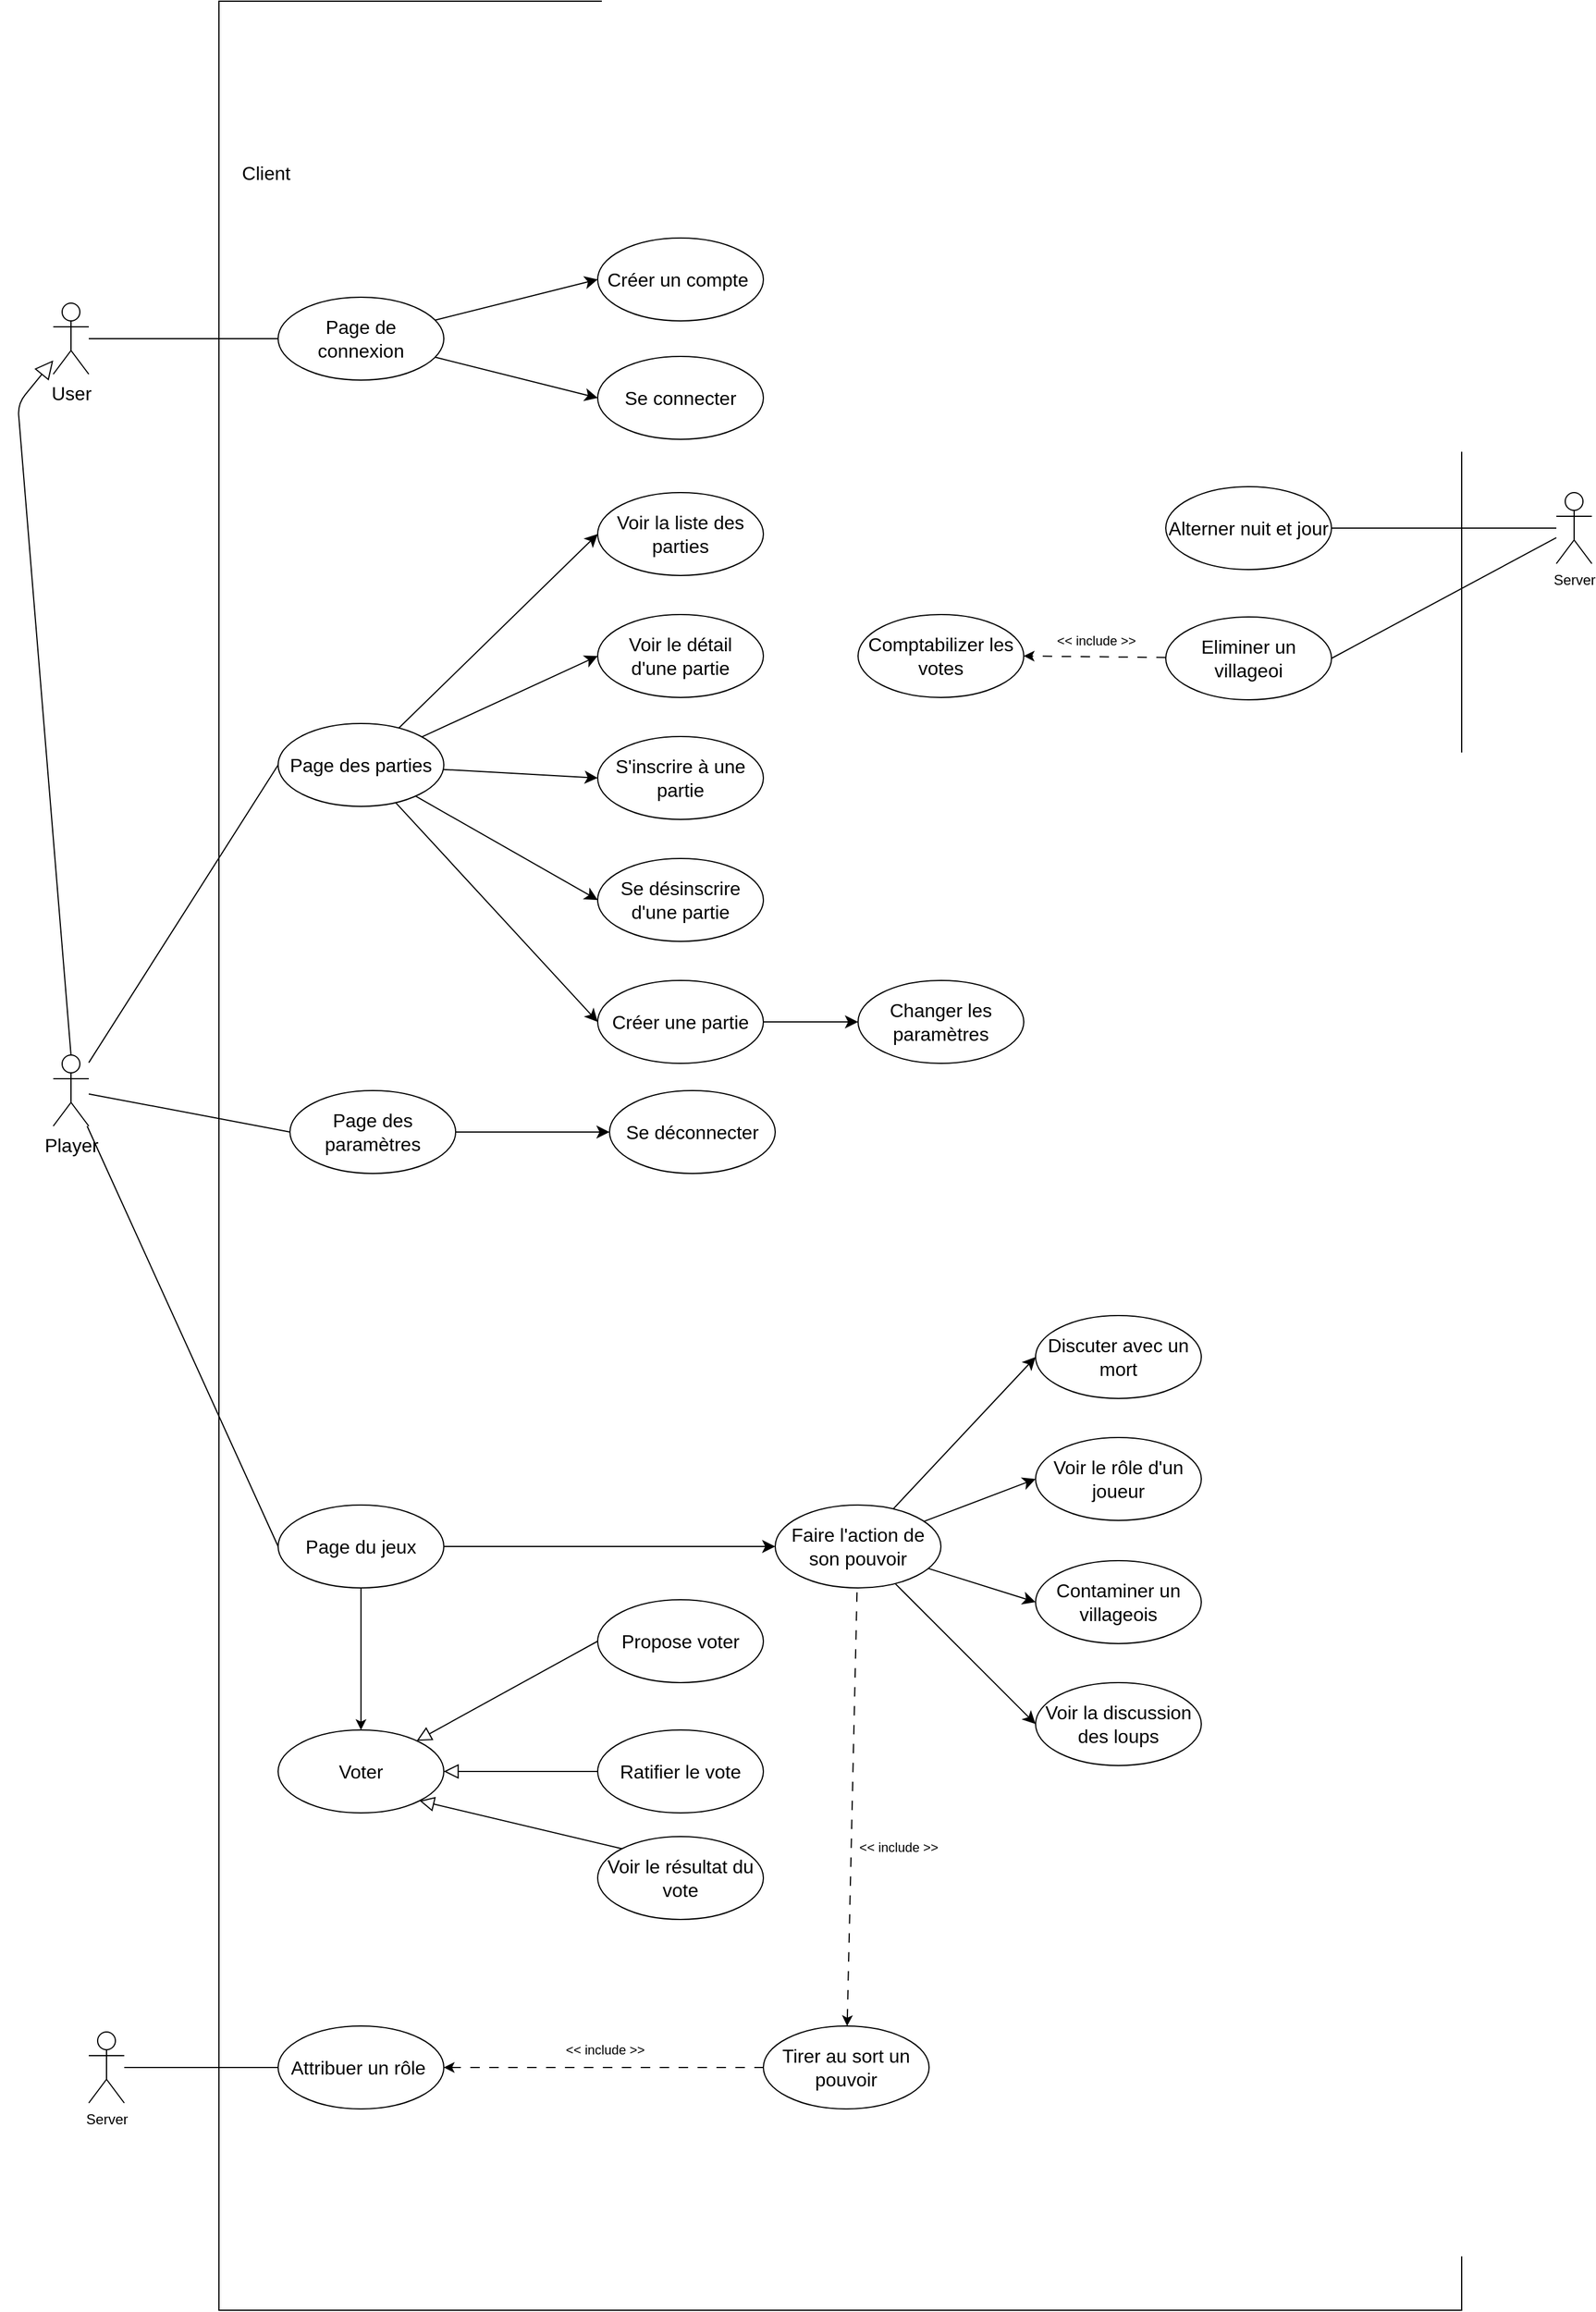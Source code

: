 <mxfile>
    <diagram name="Page-1" id="aSOdbRMpBCBLWnjGmdwC">
        <mxGraphModel dx="2387" dy="2569" grid="1" gridSize="10" guides="1" tooltips="1" connect="1" arrows="1" fold="1" page="1" pageScale="1" pageWidth="850" pageHeight="1100" math="0" shadow="0">
            <root>
                <mxCell id="0"/>
                <mxCell id="1" parent="0"/>
                <mxCell id="16" value="" style="html=1;whiteSpace=wrap;fontSize=16;" parent="1" vertex="1">
                    <mxGeometry x="1120" y="-50" width="1050" height="1950" as="geometry"/>
                </mxCell>
                <mxCell id="17" value="Client" style="text;html=1;strokeColor=none;fillColor=none;align=center;verticalAlign=middle;whiteSpace=wrap;rounded=0;fontSize=16;" parent="1" vertex="1">
                    <mxGeometry x="1130" y="80" width="60" height="30" as="geometry"/>
                </mxCell>
                <mxCell id="18" style="edgeStyle=none;curved=1;rounded=0;orthogonalLoop=1;jettySize=auto;html=1;entryX=0;entryY=0.5;entryDx=0;entryDy=0;fontSize=12;startSize=8;endSize=8;endArrow=none;endFill=0;" parent="1" source="23" target="57" edge="1">
                    <mxGeometry relative="1" as="geometry"/>
                </mxCell>
                <mxCell id="20" style="edgeStyle=none;curved=1;rounded=0;orthogonalLoop=1;jettySize=auto;html=1;entryX=0;entryY=0.5;entryDx=0;entryDy=0;fontSize=12;startSize=8;endSize=8;endArrow=none;endFill=0;" parent="1" source="23" target="46" edge="1">
                    <mxGeometry relative="1" as="geometry"/>
                </mxCell>
                <mxCell id="22" style="edgeStyle=none;curved=1;rounded=0;orthogonalLoop=1;jettySize=auto;html=1;entryX=0;entryY=0.5;entryDx=0;entryDy=0;fontSize=12;startSize=8;endSize=8;endArrow=none;endFill=0;" parent="1" source="23" target="30" edge="1">
                    <mxGeometry relative="1" as="geometry"/>
                </mxCell>
                <mxCell id="201" style="edgeStyle=none;html=1;exitX=0.5;exitY=0;exitDx=0;exitDy=0;exitPerimeter=0;endArrow=block;endFill=0;endSize=13;" parent="1" source="23" target="88" edge="1">
                    <mxGeometry relative="1" as="geometry">
                        <Array as="points">
                            <mxPoint x="950" y="290"/>
                        </Array>
                    </mxGeometry>
                </mxCell>
                <mxCell id="23" value="Player" style="shape=umlActor;verticalLabelPosition=bottom;verticalAlign=top;html=1;fontSize=16;" parent="1" vertex="1">
                    <mxGeometry x="980" y="840" width="30" height="60" as="geometry"/>
                </mxCell>
                <mxCell id="48" value="" style="group" parent="1" vertex="1" connectable="0">
                    <mxGeometry x="1170" y="365" width="680" height="1215" as="geometry"/>
                </mxCell>
                <mxCell id="49" value="Voir la liste des parties" style="ellipse;whiteSpace=wrap;html=1;fontSize=16;" parent="48" vertex="1">
                    <mxGeometry x="270" width="140" height="70" as="geometry"/>
                </mxCell>
                <mxCell id="50" value="Voir le détail &lt;br&gt;d'une partie" style="ellipse;whiteSpace=wrap;html=1;fontSize=16;" parent="48" vertex="1">
                    <mxGeometry x="270" y="103" width="140" height="70" as="geometry"/>
                </mxCell>
                <mxCell id="51" value="S'inscrire à une partie" style="ellipse;whiteSpace=wrap;html=1;fontSize=16;" parent="48" vertex="1">
                    <mxGeometry x="270" y="206" width="140" height="70" as="geometry"/>
                </mxCell>
                <mxCell id="52" value="Se désinscrire &lt;br&gt;d'une partie" style="ellipse;whiteSpace=wrap;html=1;fontSize=16;" parent="48" vertex="1">
                    <mxGeometry x="270" y="309" width="140" height="70" as="geometry"/>
                </mxCell>
                <mxCell id="53" value="Créer une partie" style="ellipse;whiteSpace=wrap;html=1;fontSize=16;" parent="48" vertex="1">
                    <mxGeometry x="270" y="412" width="140" height="70" as="geometry"/>
                </mxCell>
                <mxCell id="54" value="Changer les paramètres" style="ellipse;whiteSpace=wrap;html=1;fontSize=16;" parent="48" vertex="1">
                    <mxGeometry x="490" y="412" width="140" height="70" as="geometry"/>
                </mxCell>
                <mxCell id="57" value="Page des parties" style="ellipse;whiteSpace=wrap;html=1;fontSize=16;" parent="48" vertex="1">
                    <mxGeometry y="195" width="140" height="70" as="geometry"/>
                </mxCell>
                <mxCell id="59" style="edgeStyle=none;curved=1;rounded=0;orthogonalLoop=1;jettySize=auto;html=1;fontSize=12;startSize=8;endSize=8;" parent="48" source="53" target="54" edge="1">
                    <mxGeometry relative="1" as="geometry"/>
                </mxCell>
                <mxCell id="60" style="edgeStyle=none;curved=1;rounded=0;orthogonalLoop=1;jettySize=auto;html=1;entryX=0;entryY=0.5;entryDx=0;entryDy=0;fontSize=12;startSize=8;endSize=8;" parent="48" source="57" target="49" edge="1">
                    <mxGeometry relative="1" as="geometry"/>
                </mxCell>
                <mxCell id="61" style="edgeStyle=none;curved=1;rounded=0;orthogonalLoop=1;jettySize=auto;html=1;entryX=0;entryY=0.5;entryDx=0;entryDy=0;fontSize=12;startSize=8;endSize=8;" parent="48" source="57" target="50" edge="1">
                    <mxGeometry relative="1" as="geometry"/>
                </mxCell>
                <mxCell id="62" style="edgeStyle=none;curved=1;rounded=0;orthogonalLoop=1;jettySize=auto;html=1;entryX=0;entryY=0.5;entryDx=0;entryDy=0;fontSize=12;startSize=8;endSize=8;" parent="48" source="57" target="51" edge="1">
                    <mxGeometry relative="1" as="geometry"/>
                </mxCell>
                <mxCell id="63" style="edgeStyle=none;curved=1;rounded=0;orthogonalLoop=1;jettySize=auto;html=1;entryX=0;entryY=0.5;entryDx=0;entryDy=0;fontSize=12;startSize=8;endSize=8;" parent="48" source="57" target="52" edge="1">
                    <mxGeometry relative="1" as="geometry"/>
                </mxCell>
                <mxCell id="64" style="edgeStyle=none;curved=1;rounded=0;orthogonalLoop=1;jettySize=auto;html=1;entryX=0;entryY=0.5;entryDx=0;entryDy=0;fontSize=12;startSize=8;endSize=8;" parent="48" source="57" target="53" edge="1">
                    <mxGeometry relative="1" as="geometry"/>
                </mxCell>
                <mxCell id="183" value="Comptabilizer les votes" style="ellipse;whiteSpace=wrap;html=1;fontSize=16;" parent="48" vertex="1">
                    <mxGeometry x="490" y="103" width="140" height="70" as="geometry"/>
                </mxCell>
                <mxCell id="44" value="" style="group" parent="48" vertex="1" connectable="0">
                    <mxGeometry x="10" y="505" width="410" height="70" as="geometry"/>
                </mxCell>
                <mxCell id="45" value="Se déconnecter" style="ellipse;whiteSpace=wrap;html=1;fontSize=16;" parent="44" vertex="1">
                    <mxGeometry x="270" width="140" height="70" as="geometry"/>
                </mxCell>
                <mxCell id="46" value="Page des paramètres" style="ellipse;whiteSpace=wrap;html=1;fontSize=16;" parent="44" vertex="1">
                    <mxGeometry width="140" height="70" as="geometry"/>
                </mxCell>
                <mxCell id="47" style="edgeStyle=none;curved=1;rounded=0;orthogonalLoop=1;jettySize=auto;html=1;fontSize=12;startSize=8;endSize=8;" parent="44" source="46" target="45" edge="1">
                    <mxGeometry relative="1" as="geometry"/>
                </mxCell>
                <mxCell id="24" value="" style="group" parent="48" vertex="1" connectable="0">
                    <mxGeometry y="715" width="630" height="500" as="geometry"/>
                </mxCell>
                <mxCell id="25" value="Discuter avec un mort" style="ellipse;whiteSpace=wrap;html=1;fontSize=16;" parent="24" vertex="1">
                    <mxGeometry x="640" y="-20" width="140" height="70" as="geometry"/>
                </mxCell>
                <mxCell id="26" value="Faire l'action de son pouvoir" style="ellipse;whiteSpace=wrap;html=1;fontSize=16;" parent="24" vertex="1">
                    <mxGeometry x="420" y="140" width="140" height="70" as="geometry"/>
                </mxCell>
                <mxCell id="27" value="Voir le rôle d'un joueur" style="ellipse;whiteSpace=wrap;html=1;fontSize=16;" parent="24" vertex="1">
                    <mxGeometry x="640" y="83" width="140" height="70" as="geometry"/>
                </mxCell>
                <mxCell id="28" value="Contaminer un villageois" style="ellipse;whiteSpace=wrap;html=1;fontSize=16;" parent="24" vertex="1">
                    <mxGeometry x="640" y="187" width="140" height="70" as="geometry"/>
                </mxCell>
                <mxCell id="29" value="Voir la discussion des loups" style="ellipse;whiteSpace=wrap;html=1;fontSize=16;" parent="24" vertex="1">
                    <mxGeometry x="640" y="290" width="140" height="70" as="geometry"/>
                </mxCell>
                <mxCell id="30" value="Page du jeux" style="ellipse;whiteSpace=wrap;html=1;fontSize=16;" parent="24" vertex="1">
                    <mxGeometry y="140" width="140" height="70" as="geometry"/>
                </mxCell>
                <mxCell id="31" style="edgeStyle=none;curved=1;rounded=0;orthogonalLoop=1;jettySize=auto;html=1;entryX=0;entryY=0.5;entryDx=0;entryDy=0;fontSize=12;startSize=8;endSize=8;" parent="24" source="26" target="25" edge="1">
                    <mxGeometry relative="1" as="geometry"/>
                </mxCell>
                <mxCell id="32" style="edgeStyle=none;curved=1;rounded=0;orthogonalLoop=1;jettySize=auto;html=1;entryX=0;entryY=0.5;entryDx=0;entryDy=0;fontSize=12;startSize=8;endSize=8;" parent="24" source="26" target="27" edge="1">
                    <mxGeometry relative="1" as="geometry"/>
                </mxCell>
                <mxCell id="33" style="edgeStyle=none;curved=1;rounded=0;orthogonalLoop=1;jettySize=auto;html=1;entryX=0;entryY=0.5;entryDx=0;entryDy=0;fontSize=12;startSize=8;endSize=8;" parent="24" source="26" target="28" edge="1">
                    <mxGeometry relative="1" as="geometry"/>
                </mxCell>
                <mxCell id="34" style="edgeStyle=none;curved=1;rounded=0;orthogonalLoop=1;jettySize=auto;html=1;entryX=0;entryY=0.5;entryDx=0;entryDy=0;fontSize=12;startSize=8;endSize=8;" parent="24" source="26" target="29" edge="1">
                    <mxGeometry relative="1" as="geometry"/>
                </mxCell>
                <mxCell id="35" style="edgeStyle=none;curved=1;rounded=0;orthogonalLoop=1;jettySize=auto;html=1;fontSize=12;startSize=8;endSize=8;" parent="24" source="30" target="26" edge="1">
                    <mxGeometry relative="1" as="geometry"/>
                </mxCell>
                <mxCell id="191" value="Propose voter" style="ellipse;whiteSpace=wrap;html=1;fontSize=16;" parent="24" vertex="1">
                    <mxGeometry x="270" y="220" width="140" height="70" as="geometry"/>
                </mxCell>
                <mxCell id="190" value="Ratifier le vote" style="ellipse;whiteSpace=wrap;html=1;fontSize=16;" parent="24" vertex="1">
                    <mxGeometry x="270" y="330" width="140" height="70" as="geometry"/>
                </mxCell>
                <mxCell id="68" value="" style="group" parent="1" vertex="1" connectable="0">
                    <mxGeometry x="1170" y="150" width="410" height="170" as="geometry"/>
                </mxCell>
                <mxCell id="69" value="Créer un compte&amp;nbsp;" style="ellipse;whiteSpace=wrap;html=1;fontSize=16;" parent="68" vertex="1">
                    <mxGeometry x="270" width="140" height="70" as="geometry"/>
                </mxCell>
                <mxCell id="70" value="Se connecter" style="ellipse;whiteSpace=wrap;html=1;fontSize=16;" parent="68" vertex="1">
                    <mxGeometry x="270" y="100" width="140" height="70" as="geometry"/>
                </mxCell>
                <mxCell id="71" value="Page de &lt;br&gt;connexion" style="ellipse;whiteSpace=wrap;html=1;fontSize=16;" parent="68" vertex="1">
                    <mxGeometry y="50" width="140" height="70" as="geometry"/>
                </mxCell>
                <mxCell id="72" style="edgeStyle=none;curved=1;rounded=0;orthogonalLoop=1;jettySize=auto;html=1;entryX=0;entryY=0.5;entryDx=0;entryDy=0;fontSize=12;startSize=8;endSize=8;" parent="68" source="71" target="69" edge="1">
                    <mxGeometry relative="1" as="geometry"/>
                </mxCell>
                <mxCell id="73" style="edgeStyle=none;curved=1;rounded=0;orthogonalLoop=1;jettySize=auto;html=1;entryX=0;entryY=0.5;entryDx=0;entryDy=0;fontSize=12;startSize=8;endSize=8;" parent="68" source="71" target="70" edge="1">
                    <mxGeometry relative="1" as="geometry"/>
                </mxCell>
                <mxCell id="74" style="edgeStyle=none;html=1;entryX=0;entryY=0.5;entryDx=0;entryDy=0;endArrow=none;endFill=0;" parent="1" source="75" target="80" edge="1">
                    <mxGeometry relative="1" as="geometry"/>
                </mxCell>
                <mxCell id="75" value="Server" style="shape=umlActor;verticalLabelPosition=bottom;verticalAlign=top;html=1;" parent="1" vertex="1">
                    <mxGeometry x="1010" y="1665" width="30" height="60" as="geometry"/>
                </mxCell>
                <mxCell id="76" style="edgeStyle=none;html=1;entryX=0;entryY=0.5;entryDx=0;entryDy=0;dashed=1;dashPattern=8 8;endArrow=none;endFill=0;startArrow=classic;startFill=1;" parent="1" source="80" target="83" edge="1">
                    <mxGeometry relative="1" as="geometry"/>
                </mxCell>
                <mxCell id="77" value="&amp;lt;&amp;lt; include &amp;gt;&amp;gt;" style="edgeLabel;html=1;align=center;verticalAlign=middle;resizable=0;points=[];" parent="76" vertex="1" connectable="0">
                    <mxGeometry x="-0.005" y="-3" relative="1" as="geometry">
                        <mxPoint x="1" y="-18" as="offset"/>
                    </mxGeometry>
                </mxCell>
                <mxCell id="80" value="Attribuer un rôle&amp;nbsp;" style="ellipse;whiteSpace=wrap;html=1;fontSize=16;" parent="1" vertex="1">
                    <mxGeometry x="1170" y="1660" width="140" height="70" as="geometry"/>
                </mxCell>
                <mxCell id="81" style="edgeStyle=none;html=1;dashed=1;dashPattern=8 8;endArrow=none;endFill=0;startArrow=classic;startFill=1;" parent="1" source="83" target="26" edge="1">
                    <mxGeometry relative="1" as="geometry">
                        <mxPoint x="1660" y="1770" as="sourcePoint"/>
                    </mxGeometry>
                </mxCell>
                <mxCell id="82" value="&amp;lt;&amp;lt; include &amp;gt;&amp;gt;" style="edgeLabel;html=1;align=center;verticalAlign=middle;resizable=0;points=[];" parent="81" vertex="1" connectable="0">
                    <mxGeometry x="-0.323" y="-1" relative="1" as="geometry">
                        <mxPoint x="39" y="-26" as="offset"/>
                    </mxGeometry>
                </mxCell>
                <mxCell id="83" value="Tirer au sort un pouvoir" style="ellipse;whiteSpace=wrap;html=1;fontSize=16;" parent="1" vertex="1">
                    <mxGeometry x="1580" y="1660" width="140" height="70" as="geometry"/>
                </mxCell>
                <mxCell id="192" style="edgeStyle=none;html=1;entryX=0;entryY=0.5;entryDx=0;entryDy=0;startArrow=block;startFill=0;endArrow=none;endFill=0;startSize=10;" parent="1" source="84" target="190" edge="1">
                    <mxGeometry relative="1" as="geometry"/>
                </mxCell>
                <mxCell id="193" style="edgeStyle=none;html=1;entryX=0;entryY=0.5;entryDx=0;entryDy=0;startArrow=block;startFill=0;endArrow=none;endFill=0;startSize=10;" parent="1" source="84" target="191" edge="1">
                    <mxGeometry relative="1" as="geometry"/>
                </mxCell>
                <mxCell id="84" value="Voter" style="ellipse;whiteSpace=wrap;html=1;fontSize=16;" parent="1" vertex="1">
                    <mxGeometry x="1170" y="1410" width="140" height="70" as="geometry"/>
                </mxCell>
                <mxCell id="85" style="edgeStyle=none;html=1;entryX=0.5;entryY=0;entryDx=0;entryDy=0;endArrow=classic;endFill=1;" parent="1" source="30" target="84" edge="1">
                    <mxGeometry relative="1" as="geometry"/>
                </mxCell>
                <mxCell id="89" style="edgeStyle=none;html=1;entryX=0;entryY=0.5;entryDx=0;entryDy=0;endArrow=none;endFill=0;" parent="1" source="88" target="71" edge="1">
                    <mxGeometry relative="1" as="geometry"/>
                </mxCell>
                <mxCell id="88" value="User" style="shape=umlActor;verticalLabelPosition=bottom;verticalAlign=top;html=1;fontSize=16;" parent="1" vertex="1">
                    <mxGeometry x="980" y="205" width="30" height="60" as="geometry"/>
                </mxCell>
                <mxCell id="186" style="edgeStyle=none;html=1;entryX=1;entryY=0.5;entryDx=0;entryDy=0;endArrow=none;endFill=0;" parent="1" source="180" target="182" edge="1">
                    <mxGeometry relative="1" as="geometry"/>
                </mxCell>
                <mxCell id="187" style="edgeStyle=none;html=1;entryX=1;entryY=0.5;entryDx=0;entryDy=0;endArrow=none;endFill=0;" parent="1" source="180" target="181" edge="1">
                    <mxGeometry relative="1" as="geometry"/>
                </mxCell>
                <mxCell id="180" value="Server" style="shape=umlActor;verticalLabelPosition=bottom;verticalAlign=top;html=1;" parent="1" vertex="1">
                    <mxGeometry x="2250" y="365" width="30" height="60" as="geometry"/>
                </mxCell>
                <mxCell id="181" value="Alterner nuit et jour" style="ellipse;whiteSpace=wrap;html=1;fontSize=16;" parent="1" vertex="1">
                    <mxGeometry x="1920" y="360" width="140" height="70" as="geometry"/>
                </mxCell>
                <mxCell id="185" style="edgeStyle=none;html=1;entryX=1;entryY=0.5;entryDx=0;entryDy=0;dashed=1;dashPattern=8 8;" parent="1" source="182" target="183" edge="1">
                    <mxGeometry relative="1" as="geometry"/>
                </mxCell>
                <mxCell id="188" value="&amp;lt;&amp;lt; include &amp;gt;&amp;gt;" style="edgeLabel;html=1;align=center;verticalAlign=middle;resizable=0;points=[];" parent="185" vertex="1" connectable="0">
                    <mxGeometry x="-0.508" relative="1" as="geometry">
                        <mxPoint x="-30" y="-14" as="offset"/>
                    </mxGeometry>
                </mxCell>
                <mxCell id="182" value="Eliminer un villageoi" style="ellipse;whiteSpace=wrap;html=1;fontSize=16;" parent="1" vertex="1">
                    <mxGeometry x="1920" y="470" width="140" height="70" as="geometry"/>
                </mxCell>
                <mxCell id="200" style="edgeStyle=none;html=1;exitX=0;exitY=0;exitDx=0;exitDy=0;entryX=1;entryY=1;entryDx=0;entryDy=0;endArrow=block;endFill=0;startSize=6;endSize=10;" parent="1" source="198" target="84" edge="1">
                    <mxGeometry relative="1" as="geometry"/>
                </mxCell>
                <mxCell id="198" value="Voir le résultat du vote" style="ellipse;whiteSpace=wrap;html=1;fontSize=16;fillColor=default;" parent="1" vertex="1">
                    <mxGeometry x="1440" y="1500" width="140" height="70" as="geometry"/>
                </mxCell>
            </root>
        </mxGraphModel>
    </diagram>
</mxfile>
